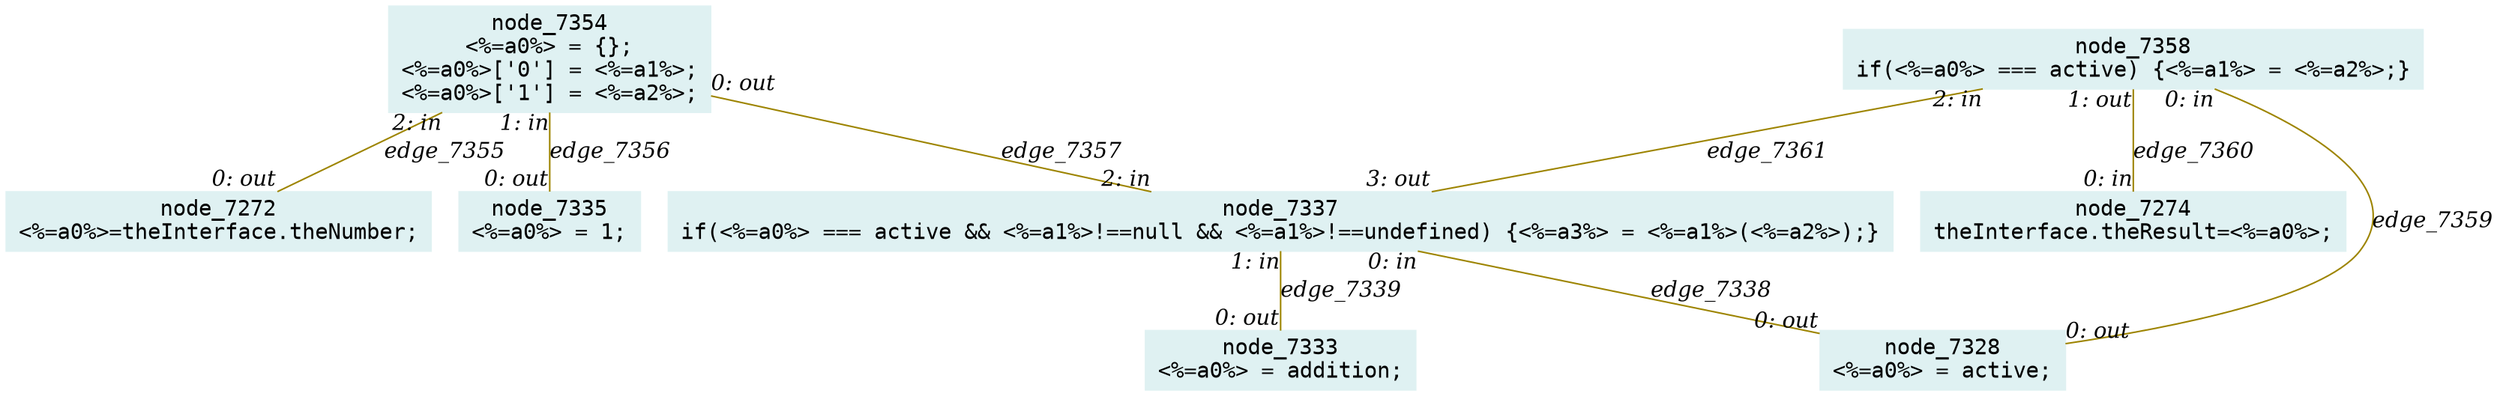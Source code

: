 digraph g{node_7272 [shape="box", style="filled", color="#dff1f2", fontname="Courier", label="node_7272
<%=a0%>=theInterface.theNumber;
" ]
node_7274 [shape="box", style="filled", color="#dff1f2", fontname="Courier", label="node_7274
theInterface.theResult=<%=a0%>;
" ]
node_7328 [shape="box", style="filled", color="#dff1f2", fontname="Courier", label="node_7328
<%=a0%> = active;
" ]
node_7333 [shape="box", style="filled", color="#dff1f2", fontname="Courier", label="node_7333
<%=a0%> = addition;
" ]
node_7335 [shape="box", style="filled", color="#dff1f2", fontname="Courier", label="node_7335
<%=a0%> = 1;
" ]
node_7337 [shape="box", style="filled", color="#dff1f2", fontname="Courier", label="node_7337
if(<%=a0%> === active && <%=a1%>!==null && <%=a1%>!==undefined) {<%=a3%> = <%=a1%>(<%=a2%>);}
" ]
node_7354 [shape="box", style="filled", color="#dff1f2", fontname="Courier", label="node_7354
<%=a0%> = {};
<%=a0%>['0'] = <%=a1%>;
<%=a0%>['1'] = <%=a2%>;
" ]
node_7358 [shape="box", style="filled", color="#dff1f2", fontname="Courier", label="node_7358
if(<%=a0%> === active) {<%=a1%> = <%=a2%>;}
" ]
node_7337 -> node_7328 [dir=none, arrowHead=none, fontname="Times-Italic", arrowsize=1, color="#9d8400", label="edge_7338",  headlabel="0: out", taillabel="0: in" ]
node_7337 -> node_7333 [dir=none, arrowHead=none, fontname="Times-Italic", arrowsize=1, color="#9d8400", label="edge_7339",  headlabel="0: out", taillabel="1: in" ]
node_7354 -> node_7272 [dir=none, arrowHead=none, fontname="Times-Italic", arrowsize=1, color="#9d8400", label="edge_7355",  headlabel="0: out", taillabel="2: in" ]
node_7354 -> node_7335 [dir=none, arrowHead=none, fontname="Times-Italic", arrowsize=1, color="#9d8400", label="edge_7356",  headlabel="0: out", taillabel="1: in" ]
node_7354 -> node_7337 [dir=none, arrowHead=none, fontname="Times-Italic", arrowsize=1, color="#9d8400", label="edge_7357",  headlabel="2: in", taillabel="0: out" ]
node_7358 -> node_7328 [dir=none, arrowHead=none, fontname="Times-Italic", arrowsize=1, color="#9d8400", label="edge_7359",  headlabel="0: out", taillabel="0: in" ]
node_7358 -> node_7274 [dir=none, arrowHead=none, fontname="Times-Italic", arrowsize=1, color="#9d8400", label="edge_7360",  headlabel="0: in", taillabel="1: out" ]
node_7358 -> node_7337 [dir=none, arrowHead=none, fontname="Times-Italic", arrowsize=1, color="#9d8400", label="edge_7361",  headlabel="3: out", taillabel="2: in" ]
}